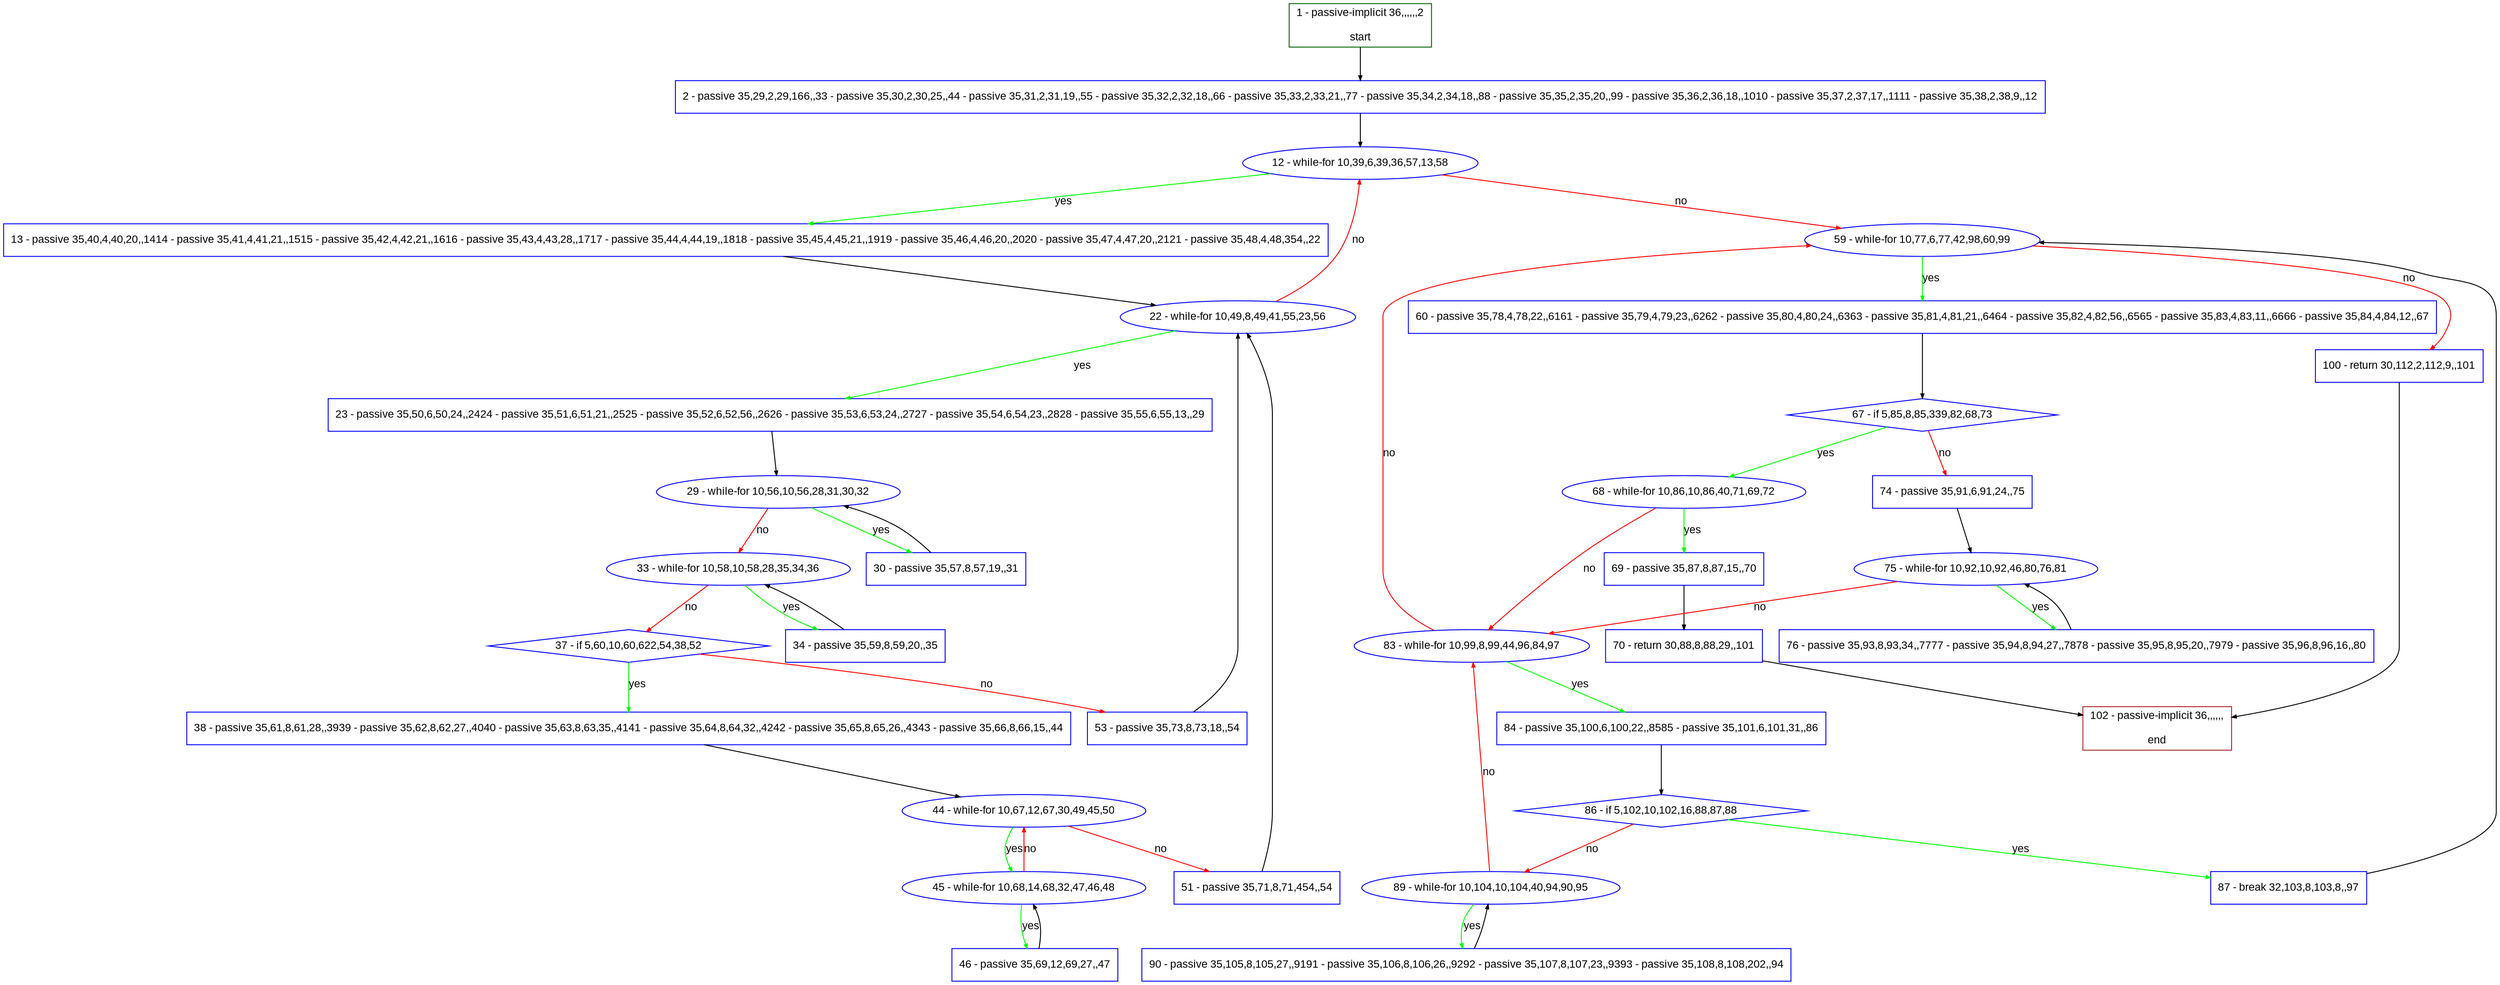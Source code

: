 digraph "" {
  graph [pack="true", label="", fontsize="12", packmode="clust", fontname="Arial", fillcolor="#FFFFCC", bgcolor="white", style="rounded,filled", compound="true"];
  node [node_initialized="no", label="", color="grey", fontsize="12", fillcolor="white", fontname="Arial", style="filled", shape="rectangle", compound="true", fixedsize="false"];
  edge [fontcolor="black", arrowhead="normal", arrowtail="none", arrowsize="0.5", ltail="", label="", color="black", fontsize="12", lhead="", fontname="Arial", dir="forward", compound="true"];
  __N1 [label="2 - passive 35,29,2,29,166,,33 - passive 35,30,2,30,25,,44 - passive 35,31,2,31,19,,55 - passive 35,32,2,32,18,,66 - passive 35,33,2,33,21,,77 - passive 35,34,2,34,18,,88 - passive 35,35,2,35,20,,99 - passive 35,36,2,36,18,,1010 - passive 35,37,2,37,17,,1111 - passive 35,38,2,38,9,,12", color="#0000ff", fillcolor="#ffffff", style="filled", shape="box"];
  __N2 [label="1 - passive-implicit 36,,,,,,2\n\nstart", color="#006400", fillcolor="#ffffff", style="filled", shape="box"];
  __N3 [label="12 - while-for 10,39,6,39,36,57,13,58", color="#0000ff", fillcolor="#ffffff", style="filled", shape="oval"];
  __N4 [label="13 - passive 35,40,4,40,20,,1414 - passive 35,41,4,41,21,,1515 - passive 35,42,4,42,21,,1616 - passive 35,43,4,43,28,,1717 - passive 35,44,4,44,19,,1818 - passive 35,45,4,45,21,,1919 - passive 35,46,4,46,20,,2020 - passive 35,47,4,47,20,,2121 - passive 35,48,4,48,354,,22", color="#0000ff", fillcolor="#ffffff", style="filled", shape="box"];
  __N5 [label="59 - while-for 10,77,6,77,42,98,60,99", color="#0000ff", fillcolor="#ffffff", style="filled", shape="oval"];
  __N6 [label="22 - while-for 10,49,8,49,41,55,23,56", color="#0000ff", fillcolor="#ffffff", style="filled", shape="oval"];
  __N7 [label="23 - passive 35,50,6,50,24,,2424 - passive 35,51,6,51,21,,2525 - passive 35,52,6,52,56,,2626 - passive 35,53,6,53,24,,2727 - passive 35,54,6,54,23,,2828 - passive 35,55,6,55,13,,29", color="#0000ff", fillcolor="#ffffff", style="filled", shape="box"];
  __N8 [label="29 - while-for 10,56,10,56,28,31,30,32", color="#0000ff", fillcolor="#ffffff", style="filled", shape="oval"];
  __N9 [label="30 - passive 35,57,8,57,19,,31", color="#0000ff", fillcolor="#ffffff", style="filled", shape="box"];
  __N10 [label="33 - while-for 10,58,10,58,28,35,34,36", color="#0000ff", fillcolor="#ffffff", style="filled", shape="oval"];
  __N11 [label="34 - passive 35,59,8,59,20,,35", color="#0000ff", fillcolor="#ffffff", style="filled", shape="box"];
  __N12 [label="37 - if 5,60,10,60,622,54,38,52", color="#0000ff", fillcolor="#ffffff", style="filled", shape="diamond"];
  __N13 [label="38 - passive 35,61,8,61,28,,3939 - passive 35,62,8,62,27,,4040 - passive 35,63,8,63,35,,4141 - passive 35,64,8,64,32,,4242 - passive 35,65,8,65,26,,4343 - passive 35,66,8,66,15,,44", color="#0000ff", fillcolor="#ffffff", style="filled", shape="box"];
  __N14 [label="53 - passive 35,73,8,73,18,,54", color="#0000ff", fillcolor="#ffffff", style="filled", shape="box"];
  __N15 [label="44 - while-for 10,67,12,67,30,49,45,50", color="#0000ff", fillcolor="#ffffff", style="filled", shape="oval"];
  __N16 [label="45 - while-for 10,68,14,68,32,47,46,48", color="#0000ff", fillcolor="#ffffff", style="filled", shape="oval"];
  __N17 [label="51 - passive 35,71,8,71,454,,54", color="#0000ff", fillcolor="#ffffff", style="filled", shape="box"];
  __N18 [label="46 - passive 35,69,12,69,27,,47", color="#0000ff", fillcolor="#ffffff", style="filled", shape="box"];
  __N19 [label="60 - passive 35,78,4,78,22,,6161 - passive 35,79,4,79,23,,6262 - passive 35,80,4,80,24,,6363 - passive 35,81,4,81,21,,6464 - passive 35,82,4,82,56,,6565 - passive 35,83,4,83,11,,6666 - passive 35,84,4,84,12,,67", color="#0000ff", fillcolor="#ffffff", style="filled", shape="box"];
  __N20 [label="100 - return 30,112,2,112,9,,101", color="#0000ff", fillcolor="#ffffff", style="filled", shape="box"];
  __N21 [label="67 - if 5,85,8,85,339,82,68,73", color="#0000ff", fillcolor="#ffffff", style="filled", shape="diamond"];
  __N22 [label="68 - while-for 10,86,10,86,40,71,69,72", color="#0000ff", fillcolor="#ffffff", style="filled", shape="oval"];
  __N23 [label="74 - passive 35,91,6,91,24,,75", color="#0000ff", fillcolor="#ffffff", style="filled", shape="box"];
  __N24 [label="69 - passive 35,87,8,87,15,,70", color="#0000ff", fillcolor="#ffffff", style="filled", shape="box"];
  __N25 [label="83 - while-for 10,99,8,99,44,96,84,97", color="#0000ff", fillcolor="#ffffff", style="filled", shape="oval"];
  __N26 [label="70 - return 30,88,8,88,29,,101", color="#0000ff", fillcolor="#ffffff", style="filled", shape="box"];
  __N27 [label="102 - passive-implicit 36,,,,,,\n\nend", color="#a52a2a", fillcolor="#ffffff", style="filled", shape="box"];
  __N28 [label="75 - while-for 10,92,10,92,46,80,76,81", color="#0000ff", fillcolor="#ffffff", style="filled", shape="oval"];
  __N29 [label="76 - passive 35,93,8,93,34,,7777 - passive 35,94,8,94,27,,7878 - passive 35,95,8,95,20,,7979 - passive 35,96,8,96,16,,80", color="#0000ff", fillcolor="#ffffff", style="filled", shape="box"];
  __N30 [label="84 - passive 35,100,6,100,22,,8585 - passive 35,101,6,101,31,,86", color="#0000ff", fillcolor="#ffffff", style="filled", shape="box"];
  __N31 [label="86 - if 5,102,10,102,16,88,87,88", color="#0000ff", fillcolor="#ffffff", style="filled", shape="diamond"];
  __N32 [label="87 - break 32,103,8,103,8,,97", color="#0000ff", fillcolor="#ffffff", style="filled", shape="box"];
  __N33 [label="89 - while-for 10,104,10,104,40,94,90,95", color="#0000ff", fillcolor="#ffffff", style="filled", shape="oval"];
  __N34 [label="90 - passive 35,105,8,105,27,,9191 - passive 35,106,8,106,26,,9292 - passive 35,107,8,107,23,,9393 - passive 35,108,8,108,202,,94", color="#0000ff", fillcolor="#ffffff", style="filled", shape="box"];
  __N2 -> __N1 [arrowhead="normal", arrowtail="none", color="#000000", label="", dir="forward"];
  __N1 -> __N3 [arrowhead="normal", arrowtail="none", color="#000000", label="", dir="forward"];
  __N3 -> __N4 [arrowhead="normal", arrowtail="none", color="#00ff00", label="yes", dir="forward"];
  __N3 -> __N5 [arrowhead="normal", arrowtail="none", color="#ff0000", label="no", dir="forward"];
  __N4 -> __N6 [arrowhead="normal", arrowtail="none", color="#000000", label="", dir="forward"];
  __N6 -> __N3 [arrowhead="normal", arrowtail="none", color="#ff0000", label="no", dir="forward"];
  __N6 -> __N7 [arrowhead="normal", arrowtail="none", color="#00ff00", label="yes", dir="forward"];
  __N7 -> __N8 [arrowhead="normal", arrowtail="none", color="#000000", label="", dir="forward"];
  __N8 -> __N9 [arrowhead="normal", arrowtail="none", color="#00ff00", label="yes", dir="forward"];
  __N9 -> __N8 [arrowhead="normal", arrowtail="none", color="#000000", label="", dir="forward"];
  __N8 -> __N10 [arrowhead="normal", arrowtail="none", color="#ff0000", label="no", dir="forward"];
  __N10 -> __N11 [arrowhead="normal", arrowtail="none", color="#00ff00", label="yes", dir="forward"];
  __N11 -> __N10 [arrowhead="normal", arrowtail="none", color="#000000", label="", dir="forward"];
  __N10 -> __N12 [arrowhead="normal", arrowtail="none", color="#ff0000", label="no", dir="forward"];
  __N12 -> __N13 [arrowhead="normal", arrowtail="none", color="#00ff00", label="yes", dir="forward"];
  __N12 -> __N14 [arrowhead="normal", arrowtail="none", color="#ff0000", label="no", dir="forward"];
  __N13 -> __N15 [arrowhead="normal", arrowtail="none", color="#000000", label="", dir="forward"];
  __N15 -> __N16 [arrowhead="normal", arrowtail="none", color="#00ff00", label="yes", dir="forward"];
  __N16 -> __N15 [arrowhead="normal", arrowtail="none", color="#ff0000", label="no", dir="forward"];
  __N15 -> __N17 [arrowhead="normal", arrowtail="none", color="#ff0000", label="no", dir="forward"];
  __N16 -> __N18 [arrowhead="normal", arrowtail="none", color="#00ff00", label="yes", dir="forward"];
  __N18 -> __N16 [arrowhead="normal", arrowtail="none", color="#000000", label="", dir="forward"];
  __N17 -> __N6 [arrowhead="normal", arrowtail="none", color="#000000", label="", dir="forward"];
  __N14 -> __N6 [arrowhead="normal", arrowtail="none", color="#000000", label="", dir="forward"];
  __N5 -> __N19 [arrowhead="normal", arrowtail="none", color="#00ff00", label="yes", dir="forward"];
  __N5 -> __N20 [arrowhead="normal", arrowtail="none", color="#ff0000", label="no", dir="forward"];
  __N19 -> __N21 [arrowhead="normal", arrowtail="none", color="#000000", label="", dir="forward"];
  __N21 -> __N22 [arrowhead="normal", arrowtail="none", color="#00ff00", label="yes", dir="forward"];
  __N21 -> __N23 [arrowhead="normal", arrowtail="none", color="#ff0000", label="no", dir="forward"];
  __N22 -> __N24 [arrowhead="normal", arrowtail="none", color="#00ff00", label="yes", dir="forward"];
  __N22 -> __N25 [arrowhead="normal", arrowtail="none", color="#ff0000", label="no", dir="forward"];
  __N24 -> __N26 [arrowhead="normal", arrowtail="none", color="#000000", label="", dir="forward"];
  __N26 -> __N27 [arrowhead="normal", arrowtail="none", color="#000000", label="", dir="forward"];
  __N23 -> __N28 [arrowhead="normal", arrowtail="none", color="#000000", label="", dir="forward"];
  __N28 -> __N29 [arrowhead="normal", arrowtail="none", color="#00ff00", label="yes", dir="forward"];
  __N29 -> __N28 [arrowhead="normal", arrowtail="none", color="#000000", label="", dir="forward"];
  __N28 -> __N25 [arrowhead="normal", arrowtail="none", color="#ff0000", label="no", dir="forward"];
  __N25 -> __N5 [arrowhead="normal", arrowtail="none", color="#ff0000", label="no", dir="forward"];
  __N25 -> __N30 [arrowhead="normal", arrowtail="none", color="#00ff00", label="yes", dir="forward"];
  __N30 -> __N31 [arrowhead="normal", arrowtail="none", color="#000000", label="", dir="forward"];
  __N31 -> __N32 [arrowhead="normal", arrowtail="none", color="#00ff00", label="yes", dir="forward"];
  __N31 -> __N33 [arrowhead="normal", arrowtail="none", color="#ff0000", label="no", dir="forward"];
  __N32 -> __N5 [arrowhead="normal", arrowtail="none", color="#000000", label="", dir="forward"];
  __N33 -> __N25 [arrowhead="normal", arrowtail="none", color="#ff0000", label="no", dir="forward"];
  __N33 -> __N34 [arrowhead="normal", arrowtail="none", color="#00ff00", label="yes", dir="forward"];
  __N34 -> __N33 [arrowhead="normal", arrowtail="none", color="#000000", label="", dir="forward"];
  __N20 -> __N27 [arrowhead="normal", arrowtail="none", color="#000000", label="", dir="forward"];
}
